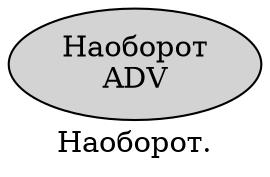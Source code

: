 digraph SENTENCE_771 {
	graph [label="Наоборот."]
	node [style=filled]
		0 [label="Наоборот
ADV" color="" fillcolor=lightgray penwidth=1 shape=ellipse]
}
